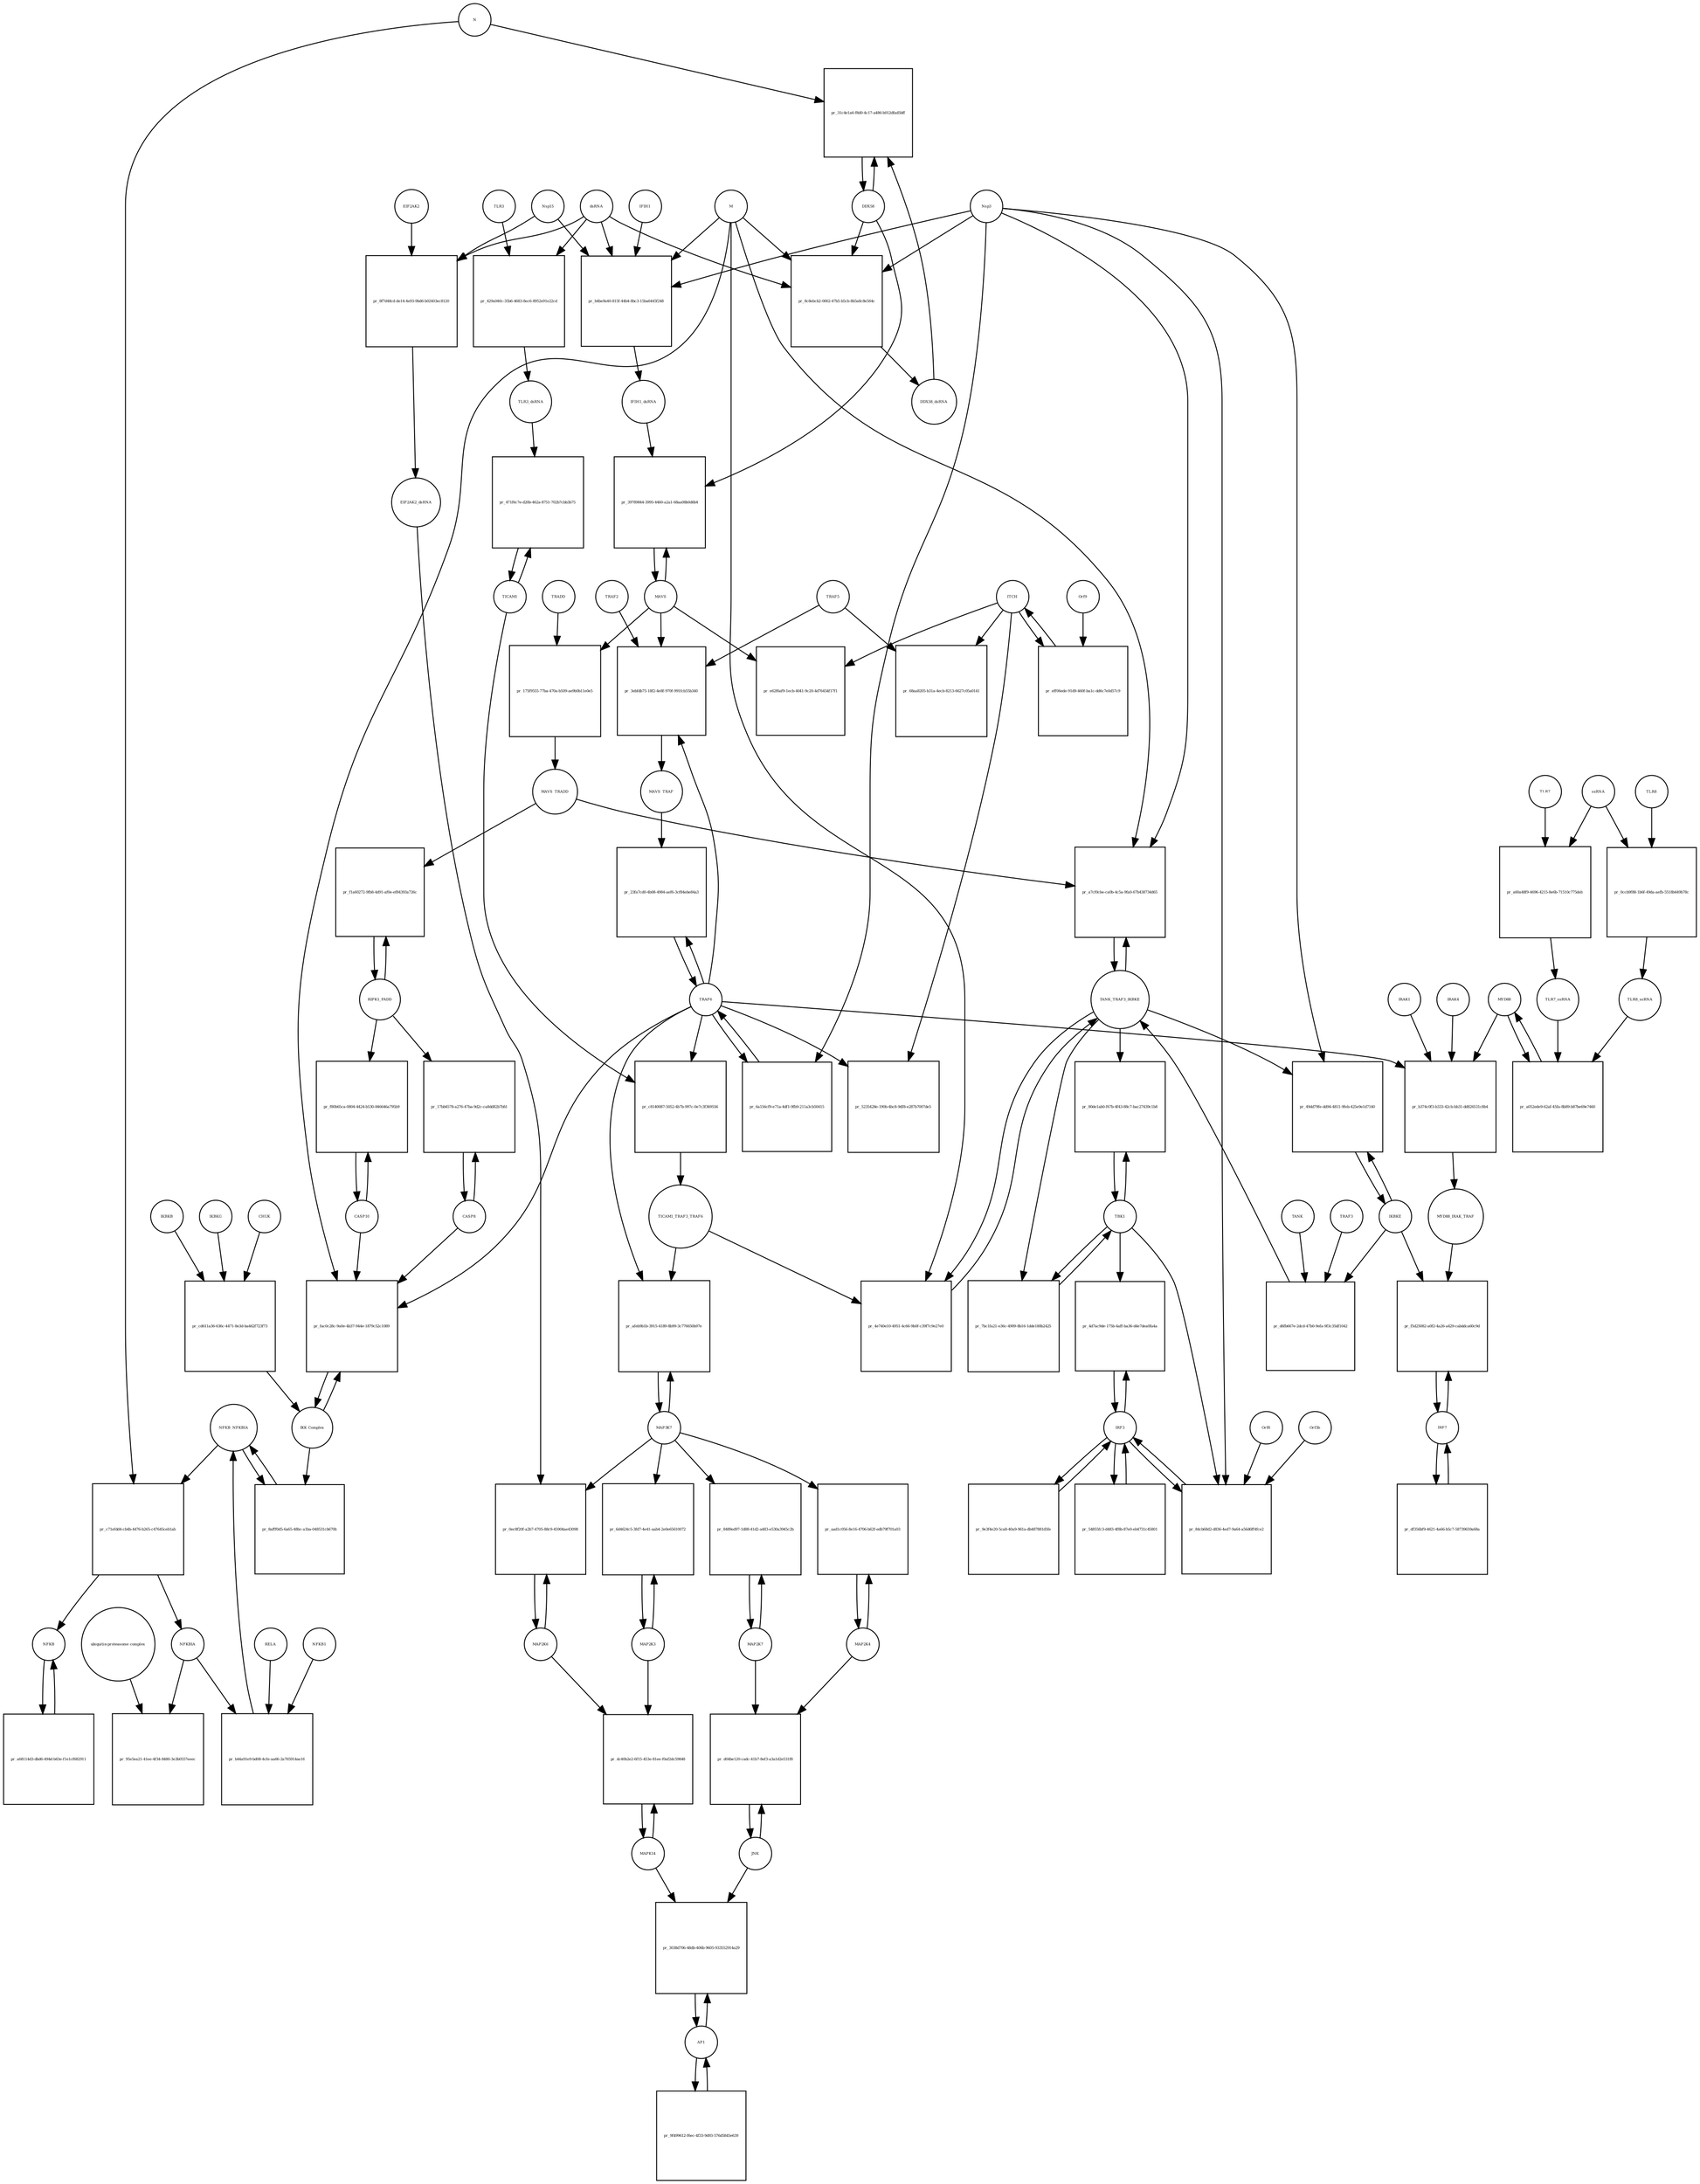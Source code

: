 strict digraph  {
NFKB_NFKBIA [annotation="", bipartite=0, cls=complex, fontsize=4, label=NFKB_NFKBIA, shape=circle];
"pr_c71efdd4-cb4b-4476-b265-c47645ceb1ab" [annotation="", bipartite=1, cls=process, fontsize=4, label="pr_c71efdd4-cb4b-4476-b265-c47645ceb1ab", shape=square];
NFKB [annotation="", bipartite=0, cls=complex, fontsize=4, label=NFKB, shape=circle];
NFKBIA [annotation=urn_miriam_hgnc_7797, bipartite=0, cls=macromolecule, fontsize=4, label=NFKBIA, shape=circle];
N [annotation=urn_miriam_ncbiprotein_1798174255, bipartite=0, cls=macromolecule, fontsize=4, label=N, shape=circle];
TLR3 [annotation=urn_miriam_hgnc_11849, bipartite=0, cls="macromolecule multimer", fontsize=4, label=TLR3, shape=circle];
"pr_429a040c-35b6-4683-8ec6-8952e91e22cd" [annotation="", bipartite=1, cls=process, fontsize=4, label="pr_429a040c-35b6-4683-8ec6-8952e91e22cd", shape=square];
dsRNA [annotation="", bipartite=0, cls="nucleic acid feature", fontsize=4, label=dsRNA, shape=circle];
TLR3_dsRNA [annotation="", bipartite=0, cls=complex, fontsize=4, label=TLR3_dsRNA, shape=circle];
"pr_8c8ebcb2-0062-47b5-b5cb-8b5a8c8e564c" [annotation="", bipartite=1, cls=process, fontsize=4, label="pr_8c8ebcb2-0062-47b5-b5cb-8b5a8c8e564c", shape=square];
DDX58_dsRNA [annotation="", bipartite=0, cls=complex, fontsize=4, label=DDX58_dsRNA, shape=circle];
M [annotation=urn_miriam_ncbiprotein_1796318601, bipartite=0, cls=macromolecule, fontsize=4, label=M, shape=circle];
Nsp3 [annotation=urn_miriam_ncbiprotein_1802476807, bipartite=0, cls=macromolecule, fontsize=4, label=Nsp3, shape=circle];
DDX58 [annotation=urn_miriam_hgnc_19102, bipartite=0, cls=macromolecule, fontsize=4, label=DDX58, shape=circle];
"pr_b4be9a40-815f-44b4-8bc3-15ba6445f248" [annotation="", bipartite=1, cls=process, fontsize=4, label="pr_b4be9a40-815f-44b4-8bc3-15ba6445f248", shape=square];
IFIH1_dsRNA [annotation="", bipartite=0, cls=complex, fontsize=4, label=IFIH1_dsRNA, shape=circle];
Nsp15 [annotation=urn_miriam_ncbiprotein_1802476818, bipartite=0, cls=macromolecule, fontsize=4, label=Nsp15, shape=circle];
IFIH1 [annotation=urn_miriam_hgnc_18873, bipartite=0, cls=macromolecule, fontsize=4, label=IFIH1, shape=circle];
"pr_31c4e1a6-f8d0-4c17-a486-b012dfad5bff" [annotation="", bipartite=1, cls=process, fontsize=4, label="pr_31c4e1a6-f8d0-4c17-a486-b012dfad5bff", shape=square];
MAVS [annotation=urn_miriam_hgnc_29233, bipartite=0, cls="macromolecule multimer", fontsize=4, label=MAVS, shape=circle];
"pr_39789844-3995-4460-a2a1-68aa08b0d6b4" [annotation="", bipartite=1, cls=process, fontsize=4, label="pr_39789844-3995-4460-a2a1-68aa08b0d6b4", shape=square];
"pr_95e5ea21-41ee-4f34-8480-3e3b0557eeec" [annotation="", bipartite=1, cls=process, fontsize=4, label="pr_95e5ea21-41ee-4f34-8480-3e3b0557eeec", shape=square];
"ubiquitin-proteasome complex" [annotation="", bipartite=0, cls=complex, fontsize=4, label="ubiquitin-proteasome complex", shape=circle];
IRF3 [annotation=urn_miriam_hgnc_6118, bipartite=0, cls="macromolecule multimer", fontsize=4, label=IRF3, shape=circle];
"pr_4d7ac9de-175b-4aff-ba36-d4e7dea0fa4a" [annotation="", bipartite=1, cls=process, fontsize=4, label="pr_4d7ac9de-175b-4aff-ba36-d4e7dea0fa4a", shape=square];
TBK1 [annotation="", bipartite=0, cls=macromolecule, fontsize=4, label=TBK1, shape=circle];
"pr_84cb68d2-d836-4ed7-9a64-a56d6ff4fce2" [annotation="", bipartite=1, cls=process, fontsize=4, label="pr_84cb68d2-d836-4ed7-9a64-a56d6ff4fce2", shape=square];
Orf3b [annotation=urn_miriam_uniprot_P59633, bipartite=0, cls=macromolecule, fontsize=4, label=Orf3b, shape=circle];
Orf8 [annotation=urn_miriam_ncbiprotein_1796318604, bipartite=0, cls=macromolecule, fontsize=4, label=Orf8, shape=circle];
IRF7 [annotation=urn_miriam_hgnc_6122, bipartite=0, cls="macromolecule multimer", fontsize=4, label=IRF7, shape=circle];
"pr_f5d25082-a0f2-4a26-a429-cabddca60c9d" [annotation="", bipartite=1, cls=process, fontsize=4, label="pr_f5d25082-a0f2-4a26-a429-cabddca60c9d", shape=square];
IKBKE [annotation=urn_miriam_hgnc_14552, bipartite=0, cls=macromolecule, fontsize=4, label=IKBKE, shape=circle];
MYD88_IRAK_TRAF [annotation="", bipartite=0, cls=complex, fontsize=4, label=MYD88_IRAK_TRAF, shape=circle];
TRAF6 [annotation=urn_miriam_hgnc_12036, bipartite=0, cls=macromolecule, fontsize=4, label=TRAF6, shape=circle];
"pr_23fa7cd0-4b08-4984-aef6-3cf84ebe84a3" [annotation="", bipartite=1, cls=process, fontsize=4, label="pr_23fa7cd0-4b08-4984-aef6-3cf84ebe84a3", shape=square];
MAVS_TRAF [annotation="", bipartite=0, cls=complex, fontsize=4, label=MAVS_TRAF, shape=circle];
"pr_e62f6af9-1ecb-4041-9c20-4d76454f17f1" [annotation="", bipartite=1, cls=process, fontsize=4, label="pr_e62f6af9-1ecb-4041-9c20-4d76454f17f1", shape=square];
ITCH [annotation="", bipartite=0, cls=macromolecule, fontsize=4, label=ITCH, shape=circle];
TRAF5 [annotation=urn_miriam_hgnc_12035, bipartite=0, cls=macromolecule, fontsize=4, label=TRAF5, shape=circle];
"pr_68aa8205-b31a-4ecb-8213-6627c05a0141" [annotation="", bipartite=1, cls=process, fontsize=4, label="pr_68aa8205-b31a-4ecb-8213-6627c05a0141", shape=square];
"pr_5235428e-190b-4bc8-9df8-e287b7007de5" [annotation="", bipartite=1, cls=process, fontsize=4, label="pr_5235428e-190b-4bc8-9df8-e287b7007de5", shape=square];
TICAM1 [annotation=urn_miriam_hgnc_18348, bipartite=0, cls=macromolecule, fontsize=4, label=TICAM1, shape=circle];
"pr_471f6c7e-d20b-462a-8751-702b7cbb3b75" [annotation="", bipartite=1, cls=process, fontsize=4, label="pr_471f6c7e-d20b-462a-8751-702b7cbb3b75", shape=square];
"pr_c8140087-5052-4b7b-997c-0e7c3f369556" [annotation="", bipartite=1, cls=process, fontsize=4, label="pr_c8140087-5052-4b7b-997c-0e7c3f369556", shape=square];
TICAM1_TRAF3_TRAF6 [annotation="", bipartite=0, cls=complex, fontsize=4, label=TICAM1_TRAF3_TRAF6, shape=circle];
TANK_TRAF3_IKBKE [annotation="", bipartite=0, cls=complex, fontsize=4, label=TANK_TRAF3_IKBKE, shape=circle];
"pr_4e740e10-4951-4c66-9b0f-c39f7c9e27e0" [annotation="", bipartite=1, cls=process, fontsize=4, label="pr_4e740e10-4951-4c66-9b0f-c39f7c9e27e0", shape=square];
"pr_80de1ab0-f67b-4f43-88c7-bac27439c1b8" [annotation="", bipartite=1, cls=process, fontsize=4, label="pr_80de1ab0-f67b-4f43-88c7-bac27439c1b8", shape=square];
"pr_49dd79fe-dd94-4811-9feb-425e9e1d7140" [annotation="", bipartite=1, cls=process, fontsize=4, label="pr_49dd79fe-dd94-4811-9feb-425e9e1d7140", shape=square];
MYD88 [annotation="", bipartite=0, cls=macromolecule, fontsize=4, label=MYD88, shape=circle];
"pr_b374c0f3-b333-42cb-bb31-dd826531c8b4" [annotation="", bipartite=1, cls=process, fontsize=4, label="pr_b374c0f3-b333-42cb-bb31-dd826531c8b4", shape=square];
IRAK1 [annotation=urn_miriam_hgnc_6112, bipartite=0, cls=macromolecule, fontsize=4, label=IRAK1, shape=circle];
IRAK4 [annotation=urn_miriam_hgnc_17967, bipartite=0, cls=macromolecule, fontsize=4, label=IRAK4, shape=circle];
TLR7 [annotation=urn_miriam_hgnc_15631, bipartite=0, cls=macromolecule, fontsize=4, label=TLR7, shape=circle];
"pr_a60a48f9-4696-4215-8e6b-71510c775deb" [annotation="", bipartite=1, cls=process, fontsize=4, label="pr_a60a48f9-4696-4215-8e6b-71510c775deb", shape=square];
TLR7_ssRNA [annotation="", bipartite=0, cls=complex, fontsize=4, label=TLR7_ssRNA, shape=circle];
ssRNA [annotation="", bipartite=0, cls="nucleic acid feature", fontsize=4, label=ssRNA, shape=circle];
TLR8 [annotation=urn_miriam_hgnc_15632, bipartite=0, cls=macromolecule, fontsize=4, label=TLR8, shape=circle];
"pr_0ccb9f88-1b6f-49da-aefb-5518b449b78c" [annotation="", bipartite=1, cls=process, fontsize=4, label="pr_0ccb9f88-1b6f-49da-aefb-5518b449b78c", shape=square];
TLR8_ssRNA [annotation="", bipartite=0, cls=complex, fontsize=4, label=TLR8_ssRNA, shape=circle];
"pr_a052ede9-62af-45fa-8b89-b87be69e7460" [annotation="", bipartite=1, cls=process, fontsize=4, label="pr_a052ede9-62af-45fa-8b89-b87be69e7460", shape=square];
MAP3K7 [annotation="", bipartite=0, cls=macromolecule, fontsize=4, label=MAP3K7, shape=circle];
"pr_afeb9b1b-3915-4189-8b99-3c776650b97e" [annotation="", bipartite=1, cls=process, fontsize=4, label="pr_afeb9b1b-3915-4189-8b99-3c776650b97e", shape=square];
TRAF2 [annotation=urn_miriam_hgnc_12032, bipartite=0, cls=macromolecule, fontsize=4, label=TRAF2, shape=circle];
"pr_3ebfdb75-18f2-4e8f-970f-991fcb55b340" [annotation="", bipartite=1, cls=process, fontsize=4, label="pr_3ebfdb75-18f2-4e8f-970f-991fcb55b340", shape=square];
"pr_eff06ede-91d9-460f-ba1c-dd6c7e0d57c9" [annotation="", bipartite=1, cls=process, fontsize=4, label="pr_eff06ede-91d9-460f-ba1c-dd6c7e0d57c9", shape=square];
Orf9 [annotation=urn_miriam_uniprot_P59636, bipartite=0, cls=macromolecule, fontsize=4, label=Orf9, shape=circle];
"pr_175f9555-77ba-470a-b509-ae9b0b11e0e5" [annotation="", bipartite=1, cls=process, fontsize=4, label="pr_175f9555-77ba-470a-b509-ae9b0b11e0e5", shape=square];
MAVS_TRADD [annotation="", bipartite=0, cls=complex, fontsize=4, label=MAVS_TRADD, shape=circle];
TRADD [annotation=urn_miriam_hgnc_12030, bipartite=0, cls=macromolecule, fontsize=4, label=TRADD, shape=circle];
"pr_6a156cf9-e71a-4df1-9fb9-211a3cb50415" [annotation="", bipartite=1, cls=process, fontsize=4, label="pr_6a156cf9-e71a-4df1-9fb9-211a3cb50415", shape=square];
AP1 [annotation="", bipartite=0, cls=complex, fontsize=4, label=AP1, shape=circle];
"pr_3038d706-48db-406b-9605-933552914a29" [annotation="", bipartite=1, cls=process, fontsize=4, label="pr_3038d706-48db-406b-9605-933552914a29", shape=square];
MAPK14 [annotation="", bipartite=0, cls=macromolecule, fontsize=4, label=MAPK14, shape=circle];
JNK [annotation="", bipartite=0, cls=complex, fontsize=4, label=JNK, shape=circle];
"pr_d04be120-cadc-41b7-8ef3-a3a1d2e531f8" [annotation="", bipartite=1, cls=process, fontsize=4, label="pr_d04be120-cadc-41b7-8ef3-a3a1d2e531f8", shape=square];
MAP2K7 [annotation="", bipartite=0, cls=macromolecule, fontsize=4, label=MAP2K7, shape=circle];
MAP2K4 [annotation="", bipartite=0, cls=macromolecule, fontsize=4, label=MAP2K4, shape=circle];
"pr_aad1c056-8e16-4706-b62f-edb79f701a03" [annotation="", bipartite=1, cls=process, fontsize=4, label="pr_aad1c056-8e16-4706-b62f-edb79f701a03", shape=square];
"pr_8489ed97-1d88-41d2-a483-e530a3945c2b" [annotation="", bipartite=1, cls=process, fontsize=4, label="pr_8489ed97-1d88-41d2-a483-e530a3945c2b", shape=square];
MAP2K3 [annotation="", bipartite=0, cls=macromolecule, fontsize=4, label=MAP2K3, shape=circle];
"pr_6d4624c5-3fd7-4e41-aab4-2e0e65610072" [annotation="", bipartite=1, cls=process, fontsize=4, label="pr_6d4624c5-3fd7-4e41-aab4-2e0e65610072", shape=square];
MAP2K6 [annotation="", bipartite=0, cls=macromolecule, fontsize=4, label=MAP2K6, shape=circle];
"pr_0ec8f20f-a2b7-4705-88c9-45904ae43098" [annotation="", bipartite=1, cls=process, fontsize=4, label="pr_0ec8f20f-a2b7-4705-88c9-45904ae43098", shape=square];
EIF2AK2_dsRNA [annotation="", bipartite=0, cls=complex, fontsize=4, label=EIF2AK2_dsRNA, shape=circle];
"pr_8f7d48cd-de14-4e93-9bd6-b02403ec8120" [annotation="", bipartite=1, cls=process, fontsize=4, label="pr_8f7d48cd-de14-4e93-9bd6-b02403ec8120", shape=square];
EIF2AK2 [annotation=urn_miriam_hgnc_9437, bipartite=0, cls=macromolecule, fontsize=4, label=EIF2AK2, shape=circle];
RIPK1_FADD [annotation="", bipartite=0, cls=complex, fontsize=4, label=RIPK1_FADD, shape=circle];
"pr_f1a60272-9fb8-4d91-af0e-ef84393a726c" [annotation="", bipartite=1, cls=process, fontsize=4, label="pr_f1a60272-9fb8-4d91-af0e-ef84393a726c", shape=square];
CASP8 [annotation="", bipartite=0, cls=macromolecule, fontsize=4, label=CASP8, shape=circle];
"pr_17bb4578-a276-47ba-9d2c-ca8dd82b7bfd" [annotation="", bipartite=1, cls=process, fontsize=4, label="pr_17bb4578-a276-47ba-9d2c-ca8dd82b7bfd", shape=square];
CASP10 [annotation="", bipartite=0, cls=macromolecule, fontsize=4, label=CASP10, shape=circle];
"pr_f80b65ca-0804-4424-b530-846646a795b9" [annotation="", bipartite=1, cls=process, fontsize=4, label="pr_f80b65ca-0804-4424-b530-846646a795b9", shape=square];
"pr_8afff0d5-6a65-48bc-a1ba-048531cb670b" [annotation="", bipartite=1, cls=process, fontsize=4, label="pr_8afff0d5-6a65-48bc-a1ba-048531cb670b", shape=square];
"IKK Complex" [annotation="", bipartite=0, cls=complex, fontsize=4, label="IKK Complex", shape=circle];
"pr_fac0c28c-9a0e-4b37-944e-1879c52c1089" [annotation="", bipartite=1, cls=process, fontsize=4, label="pr_fac0c28c-9a0e-4b37-944e-1879c52c1089", shape=square];
"pr_b44a91e9-bd08-4cfe-aa66-2a765914ae16" [annotation="", bipartite=1, cls=process, fontsize=4, label="pr_b44a91e9-bd08-4cfe-aa66-2a765914ae16", shape=square];
RELA [annotation="", bipartite=0, cls=macromolecule, fontsize=4, label=RELA, shape=circle];
NFKB1 [annotation="", bipartite=0, cls=macromolecule, fontsize=4, label=NFKB1, shape=circle];
IKBKG [annotation="", bipartite=0, cls=macromolecule, fontsize=4, label=IKBKG, shape=circle];
"pr_cd611a36-636c-4471-8e3d-ba462f723f73" [annotation="", bipartite=1, cls=process, fontsize=4, label="pr_cd611a36-636c-4471-8e3d-ba462f723f73", shape=square];
CHUK [annotation="", bipartite=0, cls=macromolecule, fontsize=4, label=CHUK, shape=circle];
IKBKB [annotation="", bipartite=0, cls=macromolecule, fontsize=4, label=IKBKB, shape=circle];
"pr_a7cf0cbe-ca0b-4c5a-9fa0-67b438734d65" [annotation="", bipartite=1, cls=process, fontsize=4, label="pr_a7cf0cbe-ca0b-4c5a-9fa0-67b438734d65", shape=square];
"pr_7bc1fa21-e36c-4909-8b16-1dde180b2425" [annotation="", bipartite=1, cls=process, fontsize=4, label="pr_7bc1fa21-e36c-4909-8b16-1dde180b2425", shape=square];
"pr_dc40b2e2-6f15-453e-81ee-f0af2dc59848" [annotation="", bipartite=1, cls=process, fontsize=4, label="pr_dc40b2e2-6f15-453e-81ee-f0af2dc59848", shape=square];
TRAF3 [annotation="", bipartite=0, cls=macromolecule, fontsize=4, label=TRAF3, shape=circle];
"pr_d6fb667e-2dcd-47b0-9efa-9f3c35df1042" [annotation="", bipartite=1, cls=process, fontsize=4, label="pr_d6fb667e-2dcd-47b0-9efa-9f3c35df1042", shape=square];
TANK [annotation="", bipartite=0, cls=macromolecule, fontsize=4, label=TANK, shape=circle];
"pr_a68114d3-dbd6-494d-b63e-f1e1cf682911" [annotation="", bipartite=1, cls=process, fontsize=4, label="pr_a68114d3-dbd6-494d-b63e-f1e1cf682911", shape=square];
"pr_54855fc3-d483-4f8b-87e0-eb4731c45801" [annotation="", bipartite=1, cls=process, fontsize=4, label="pr_54855fc3-d483-4f8b-87e0-eb4731c45801", shape=square];
"pr_9e3f4e20-5ca8-40a9-961a-db487881d5fe" [annotation="", bipartite=1, cls=process, fontsize=4, label="pr_9e3f4e20-5ca8-40a9-961a-db487881d5fe", shape=square];
"pr_df356bf9-4621-4a66-b5c7-58739659a68a" [annotation="", bipartite=1, cls=process, fontsize=4, label="pr_df356bf9-4621-4a66-b5c7-58739659a68a", shape=square];
"pr_9f499612-f6ec-4f33-9d93-576d5845e639" [annotation="", bipartite=1, cls=process, fontsize=4, label="pr_9f499612-f6ec-4f33-9d93-576d5845e639", shape=square];
NFKB_NFKBIA -> "pr_c71efdd4-cb4b-4476-b265-c47645ceb1ab"  [annotation="", interaction_type=consumption];
NFKB_NFKBIA -> "pr_8afff0d5-6a65-48bc-a1ba-048531cb670b"  [annotation="", interaction_type=consumption];
"pr_c71efdd4-cb4b-4476-b265-c47645ceb1ab" -> NFKB  [annotation="", interaction_type=production];
"pr_c71efdd4-cb4b-4476-b265-c47645ceb1ab" -> NFKBIA  [annotation="", interaction_type=production];
NFKB -> "pr_a68114d3-dbd6-494d-b63e-f1e1cf682911"  [annotation="", interaction_type=consumption];
NFKBIA -> "pr_95e5ea21-41ee-4f34-8480-3e3b0557eeec"  [annotation="", interaction_type=consumption];
NFKBIA -> "pr_b44a91e9-bd08-4cfe-aa66-2a765914ae16"  [annotation="", interaction_type=consumption];
N -> "pr_c71efdd4-cb4b-4476-b265-c47645ceb1ab"  [annotation="urn_miriam_pubmed_16143815|urn_miriam_taxonomy_694009", interaction_type=stimulation];
N -> "pr_31c4e1a6-f8d0-4c17-a486-b012dfad5bff"  [annotation="urn_miriam_pubmed_25581309|urn_miriam_pubmed_28148787|urn_miriam_taxonomy_694009", interaction_type=inhibition];
TLR3 -> "pr_429a040c-35b6-4683-8ec6-8952e91e22cd"  [annotation="", interaction_type=consumption];
"pr_429a040c-35b6-4683-8ec6-8952e91e22cd" -> TLR3_dsRNA  [annotation="", interaction_type=production];
dsRNA -> "pr_429a040c-35b6-4683-8ec6-8952e91e22cd"  [annotation="", interaction_type=consumption];
dsRNA -> "pr_8c8ebcb2-0062-47b5-b5cb-8b5a8c8e564c"  [annotation="", interaction_type=consumption];
dsRNA -> "pr_b4be9a40-815f-44b4-8bc3-15ba6445f248"  [annotation="", interaction_type=consumption];
dsRNA -> "pr_8f7d48cd-de14-4e93-9bd6-b02403ec8120"  [annotation="", interaction_type=consumption];
TLR3_dsRNA -> "pr_471f6c7e-d20b-462a-8751-702b7cbb3b75"  [annotation=urn_miriam_pubmed_20303872, interaction_type=stimulation];
"pr_8c8ebcb2-0062-47b5-b5cb-8b5a8c8e564c" -> DDX58_dsRNA  [annotation="", interaction_type=production];
DDX58_dsRNA -> "pr_31c4e1a6-f8d0-4c17-a486-b012dfad5bff"  [annotation="urn_miriam_pubmed_25581309|urn_miriam_pubmed_28148787|urn_miriam_taxonomy_694009", interaction_type=catalysis];
M -> "pr_8c8ebcb2-0062-47b5-b5cb-8b5a8c8e564c"  [annotation="urn_miriam_pubmed_20303872|urn_miriam_pubmed_19380580|urn_miriam_pubmed_31226023|urn_miriam_taxonomy_694009", interaction_type=inhibition];
M -> "pr_b4be9a40-815f-44b4-8bc3-15ba6445f248"  [annotation="urn_miriam_pubmed_28484023|urn_miriam_pubmed_19380580|urn_miriam_pubmed_31226023|urn_miriam_taxonomy_694009", interaction_type=inhibition];
M -> "pr_4e740e10-4951-4c66-9b0f-c39f7c9e27e0"  [annotation="urn_miriam_pubmed_19380580|urn_miriam_pubmed_19366914|urn_miriam_taxonomy_694009", interaction_type=inhibition];
M -> "pr_fac0c28c-9a0e-4b37-944e-1879c52c1089"  [annotation="urn_miriam_pubmed_19366914|urn_miriam_pubmed_20303872|urn_miriam_pubmed_17705188|urn_miriam_pubmed_694009", interaction_type=inhibition];
M -> "pr_a7cf0cbe-ca0b-4c5a-9fa0-67b438734d65"  [annotation="urn_miriam_pubmed_19366914|urn_miriam_pubmed_27164085|urn_miriam_pubmed_19380580|urn_miriam_taxonomy_694009", interaction_type=inhibition];
Nsp3 -> "pr_8c8ebcb2-0062-47b5-b5cb-8b5a8c8e564c"  [annotation="urn_miriam_pubmed_20303872|urn_miriam_pubmed_19380580|urn_miriam_pubmed_31226023|urn_miriam_taxonomy_694009", interaction_type=inhibition];
Nsp3 -> "pr_b4be9a40-815f-44b4-8bc3-15ba6445f248"  [annotation="urn_miriam_pubmed_28484023|urn_miriam_pubmed_19380580|urn_miriam_pubmed_31226023|urn_miriam_taxonomy_694009", interaction_type=inhibition];
Nsp3 -> "pr_84cb68d2-d836-4ed7-9a64-a56d6ff4fce2"  [annotation="urn_miriam_pubmed_17761676|urn_miriam_pubmed_31226023|urn_miriam_taxonomy_694009", interaction_type=inhibition];
Nsp3 -> "pr_49dd79fe-dd94-4811-9feb-425e9e1d7140"  [annotation="urn_miriam_pubmed_20303872|urn_miriam_pubmed_31226023|urn_miriam_taxonomy_694009", interaction_type=inhibition];
Nsp3 -> "pr_6a156cf9-e71a-4df1-9fb9-211a3cb50415"  [annotation="urn_miriam_pubmed_27164085|urn_miriam_taxonomy_694009", interaction_type=catalysis];
Nsp3 -> "pr_a7cf0cbe-ca0b-4c5a-9fa0-67b438734d65"  [annotation="urn_miriam_pubmed_19366914|urn_miriam_pubmed_27164085|urn_miriam_pubmed_19380580|urn_miriam_taxonomy_694009", interaction_type=inhibition];
DDX58 -> "pr_8c8ebcb2-0062-47b5-b5cb-8b5a8c8e564c"  [annotation="", interaction_type=consumption];
DDX58 -> "pr_31c4e1a6-f8d0-4c17-a486-b012dfad5bff"  [annotation="", interaction_type=consumption];
DDX58 -> "pr_39789844-3995-4460-a2a1-68aa08b0d6b4"  [annotation=urn_miriam_pubmed_25581309, interaction_type=catalysis];
"pr_b4be9a40-815f-44b4-8bc3-15ba6445f248" -> IFIH1_dsRNA  [annotation="", interaction_type=production];
IFIH1_dsRNA -> "pr_39789844-3995-4460-a2a1-68aa08b0d6b4"  [annotation=urn_miriam_pubmed_25581309, interaction_type=catalysis];
Nsp15 -> "pr_b4be9a40-815f-44b4-8bc3-15ba6445f248"  [annotation="urn_miriam_pubmed_28484023|urn_miriam_pubmed_19380580|urn_miriam_pubmed_31226023|urn_miriam_taxonomy_694009", interaction_type=inhibition];
Nsp15 -> "pr_8f7d48cd-de14-4e93-9bd6-b02403ec8120"  [annotation="urn_miriam_pubmed_28484023|urn_miriam_pubmed_19366914|urn_miriam_taxonomy_694009", interaction_type=inhibition];
IFIH1 -> "pr_b4be9a40-815f-44b4-8bc3-15ba6445f248"  [annotation="", interaction_type=consumption];
"pr_31c4e1a6-f8d0-4c17-a486-b012dfad5bff" -> DDX58  [annotation="", interaction_type=production];
MAVS -> "pr_39789844-3995-4460-a2a1-68aa08b0d6b4"  [annotation="", interaction_type=consumption];
MAVS -> "pr_e62f6af9-1ecb-4041-9c20-4d76454f17f1"  [annotation="", interaction_type=consumption];
MAVS -> "pr_3ebfdb75-18f2-4e8f-970f-991fcb55b340"  [annotation="", interaction_type=consumption];
MAVS -> "pr_175f9555-77ba-470a-b509-ae9b0b11e0e5"  [annotation="", interaction_type=consumption];
"pr_39789844-3995-4460-a2a1-68aa08b0d6b4" -> MAVS  [annotation="", interaction_type=production];
"ubiquitin-proteasome complex" -> "pr_95e5ea21-41ee-4f34-8480-3e3b0557eeec"  [annotation=urn_miriam_pubmed_20303872, interaction_type=catalysis];
IRF3 -> "pr_4d7ac9de-175b-4aff-ba36-d4e7dea0fa4a"  [annotation="", interaction_type=consumption];
IRF3 -> "pr_84cb68d2-d836-4ed7-9a64-a56d6ff4fce2"  [annotation="", interaction_type=consumption];
IRF3 -> "pr_54855fc3-d483-4f8b-87e0-eb4731c45801"  [annotation="", interaction_type=consumption];
IRF3 -> "pr_9e3f4e20-5ca8-40a9-961a-db487881d5fe"  [annotation="", interaction_type=consumption];
"pr_4d7ac9de-175b-4aff-ba36-d4e7dea0fa4a" -> IRF3  [annotation="", interaction_type=production];
TBK1 -> "pr_4d7ac9de-175b-4aff-ba36-d4e7dea0fa4a"  [annotation=urn_miriam_pubmed_25581309, interaction_type=catalysis];
TBK1 -> "pr_84cb68d2-d836-4ed7-9a64-a56d6ff4fce2"  [annotation="urn_miriam_pubmed_17761676|urn_miriam_pubmed_31226023|urn_miriam_taxonomy_694009", interaction_type=catalysis];
TBK1 -> "pr_80de1ab0-f67b-4f43-88c7-bac27439c1b8"  [annotation="", interaction_type=consumption];
TBK1 -> "pr_7bc1fa21-e36c-4909-8b16-1dde180b2425"  [annotation="", interaction_type=consumption];
"pr_84cb68d2-d836-4ed7-9a64-a56d6ff4fce2" -> IRF3  [annotation="", interaction_type=production];
Orf3b -> "pr_84cb68d2-d836-4ed7-9a64-a56d6ff4fce2"  [annotation="urn_miriam_pubmed_17761676|urn_miriam_pubmed_31226023|urn_miriam_taxonomy_694009", interaction_type=inhibition];
Orf8 -> "pr_84cb68d2-d836-4ed7-9a64-a56d6ff4fce2"  [annotation="urn_miriam_pubmed_17761676|urn_miriam_pubmed_31226023|urn_miriam_taxonomy_694009", interaction_type=inhibition];
IRF7 -> "pr_f5d25082-a0f2-4a26-a429-cabddca60c9d"  [annotation="", interaction_type=consumption];
IRF7 -> "pr_df356bf9-4621-4a66-b5c7-58739659a68a"  [annotation="", interaction_type=consumption];
"pr_f5d25082-a0f2-4a26-a429-cabddca60c9d" -> IRF7  [annotation="", interaction_type=production];
IKBKE -> "pr_f5d25082-a0f2-4a26-a429-cabddca60c9d"  [annotation=urn_miriam_pubmed_20303872, interaction_type=catalysis];
IKBKE -> "pr_49dd79fe-dd94-4811-9feb-425e9e1d7140"  [annotation="", interaction_type=consumption];
IKBKE -> "pr_d6fb667e-2dcd-47b0-9efa-9f3c35df1042"  [annotation="", interaction_type=consumption];
MYD88_IRAK_TRAF -> "pr_f5d25082-a0f2-4a26-a429-cabddca60c9d"  [annotation=urn_miriam_pubmed_20303872, interaction_type=catalysis];
TRAF6 -> "pr_23fa7cd0-4b08-4984-aef6-3cf84ebe84a3"  [annotation="", interaction_type=consumption];
TRAF6 -> "pr_5235428e-190b-4bc8-9df8-e287b7007de5"  [annotation="", interaction_type=consumption];
TRAF6 -> "pr_c8140087-5052-4b7b-997c-0e7c3f369556"  [annotation="", interaction_type=consumption];
TRAF6 -> "pr_b374c0f3-b333-42cb-bb31-dd826531c8b4"  [annotation="", interaction_type=consumption];
TRAF6 -> "pr_afeb9b1b-3915-4189-8b99-3c776650b97e"  [annotation=urn_miriam_pubmed_19366914, interaction_type=stimulation];
TRAF6 -> "pr_3ebfdb75-18f2-4e8f-970f-991fcb55b340"  [annotation="", interaction_type=consumption];
TRAF6 -> "pr_6a156cf9-e71a-4df1-9fb9-211a3cb50415"  [annotation="", interaction_type=consumption];
TRAF6 -> "pr_fac0c28c-9a0e-4b37-944e-1879c52c1089"  [annotation="urn_miriam_pubmed_19366914|urn_miriam_pubmed_20303872|urn_miriam_pubmed_17705188|urn_miriam_pubmed_694009", interaction_type=stimulation];
"pr_23fa7cd0-4b08-4984-aef6-3cf84ebe84a3" -> TRAF6  [annotation="", interaction_type=production];
MAVS_TRAF -> "pr_23fa7cd0-4b08-4984-aef6-3cf84ebe84a3"  [annotation=urn_miriam_pubmed_19366914, interaction_type=catalysis];
ITCH -> "pr_e62f6af9-1ecb-4041-9c20-4d76454f17f1"  [annotation=urn_miriam_pubmed_25135833, interaction_type=catalysis];
ITCH -> "pr_68aa8205-b31a-4ecb-8213-6627c05a0141"  [annotation=urn_miriam_pubmed_25135833, interaction_type=catalysis];
ITCH -> "pr_5235428e-190b-4bc8-9df8-e287b7007de5"  [annotation=urn_miriam_pubmed_25135833, interaction_type=catalysis];
ITCH -> "pr_eff06ede-91d9-460f-ba1c-dd6c7e0d57c9"  [annotation="", interaction_type=consumption];
TRAF5 -> "pr_68aa8205-b31a-4ecb-8213-6627c05a0141"  [annotation="", interaction_type=consumption];
TRAF5 -> "pr_3ebfdb75-18f2-4e8f-970f-991fcb55b340"  [annotation="", interaction_type=consumption];
TICAM1 -> "pr_471f6c7e-d20b-462a-8751-702b7cbb3b75"  [annotation="", interaction_type=consumption];
TICAM1 -> "pr_c8140087-5052-4b7b-997c-0e7c3f369556"  [annotation="", interaction_type=consumption];
"pr_471f6c7e-d20b-462a-8751-702b7cbb3b75" -> TICAM1  [annotation="", interaction_type=production];
"pr_c8140087-5052-4b7b-997c-0e7c3f369556" -> TICAM1_TRAF3_TRAF6  [annotation="", interaction_type=production];
TICAM1_TRAF3_TRAF6 -> "pr_4e740e10-4951-4c66-9b0f-c39f7c9e27e0"  [annotation="urn_miriam_pubmed_19380580|urn_miriam_pubmed_19366914|urn_miriam_taxonomy_694009", interaction_type=stimulation];
TICAM1_TRAF3_TRAF6 -> "pr_afeb9b1b-3915-4189-8b99-3c776650b97e"  [annotation=urn_miriam_pubmed_19366914, interaction_type=stimulation];
TANK_TRAF3_IKBKE -> "pr_4e740e10-4951-4c66-9b0f-c39f7c9e27e0"  [annotation="", interaction_type=consumption];
TANK_TRAF3_IKBKE -> "pr_80de1ab0-f67b-4f43-88c7-bac27439c1b8"  [annotation=urn_miriam_pubmed_20303872, interaction_type=stimulation];
TANK_TRAF3_IKBKE -> "pr_49dd79fe-dd94-4811-9feb-425e9e1d7140"  [annotation="urn_miriam_pubmed_20303872|urn_miriam_pubmed_31226023|urn_miriam_taxonomy_694009", interaction_type=stimulation];
TANK_TRAF3_IKBKE -> "pr_a7cf0cbe-ca0b-4c5a-9fa0-67b438734d65"  [annotation="", interaction_type=consumption];
TANK_TRAF3_IKBKE -> "pr_7bc1fa21-e36c-4909-8b16-1dde180b2425"  [annotation=urn_miriam_pubmed_19366914, interaction_type=stimulation];
"pr_4e740e10-4951-4c66-9b0f-c39f7c9e27e0" -> TANK_TRAF3_IKBKE  [annotation="", interaction_type=production];
"pr_80de1ab0-f67b-4f43-88c7-bac27439c1b8" -> TBK1  [annotation="", interaction_type=production];
"pr_49dd79fe-dd94-4811-9feb-425e9e1d7140" -> IKBKE  [annotation="", interaction_type=production];
MYD88 -> "pr_b374c0f3-b333-42cb-bb31-dd826531c8b4"  [annotation="", interaction_type=consumption];
MYD88 -> "pr_a052ede9-62af-45fa-8b89-b87be69e7460"  [annotation="", interaction_type=consumption];
"pr_b374c0f3-b333-42cb-bb31-dd826531c8b4" -> MYD88_IRAK_TRAF  [annotation="", interaction_type=production];
IRAK1 -> "pr_b374c0f3-b333-42cb-bb31-dd826531c8b4"  [annotation="", interaction_type=consumption];
IRAK4 -> "pr_b374c0f3-b333-42cb-bb31-dd826531c8b4"  [annotation="", interaction_type=consumption];
TLR7 -> "pr_a60a48f9-4696-4215-8e6b-71510c775deb"  [annotation="", interaction_type=consumption];
"pr_a60a48f9-4696-4215-8e6b-71510c775deb" -> TLR7_ssRNA  [annotation="", interaction_type=production];
TLR7_ssRNA -> "pr_a052ede9-62af-45fa-8b89-b87be69e7460"  [annotation=urn_miriam_pubmed_19366914, interaction_type=stimulation];
ssRNA -> "pr_a60a48f9-4696-4215-8e6b-71510c775deb"  [annotation="", interaction_type=consumption];
ssRNA -> "pr_0ccb9f88-1b6f-49da-aefb-5518b449b78c"  [annotation="", interaction_type=consumption];
TLR8 -> "pr_0ccb9f88-1b6f-49da-aefb-5518b449b78c"  [annotation="", interaction_type=consumption];
"pr_0ccb9f88-1b6f-49da-aefb-5518b449b78c" -> TLR8_ssRNA  [annotation="", interaction_type=production];
TLR8_ssRNA -> "pr_a052ede9-62af-45fa-8b89-b87be69e7460"  [annotation=urn_miriam_pubmed_19366914, interaction_type=stimulation];
"pr_a052ede9-62af-45fa-8b89-b87be69e7460" -> MYD88  [annotation="", interaction_type=production];
MAP3K7 -> "pr_afeb9b1b-3915-4189-8b99-3c776650b97e"  [annotation="", interaction_type=consumption];
MAP3K7 -> "pr_aad1c056-8e16-4706-b62f-edb79f701a03"  [annotation=urn_miriam_pubmed_19366914, interaction_type=catalysis];
MAP3K7 -> "pr_8489ed97-1d88-41d2-a483-e530a3945c2b"  [annotation=urn_miriam_pubmed_19366914, interaction_type=catalysis];
MAP3K7 -> "pr_6d4624c5-3fd7-4e41-aab4-2e0e65610072"  [annotation=urn_miriam_pubmed_19366914, interaction_type=catalysis];
MAP3K7 -> "pr_0ec8f20f-a2b7-4705-88c9-45904ae43098"  [annotation=urn_miriam_pubmed_19366914, interaction_type=catalysis];
"pr_afeb9b1b-3915-4189-8b99-3c776650b97e" -> MAP3K7  [annotation="", interaction_type=production];
TRAF2 -> "pr_3ebfdb75-18f2-4e8f-970f-991fcb55b340"  [annotation="", interaction_type=consumption];
"pr_3ebfdb75-18f2-4e8f-970f-991fcb55b340" -> MAVS_TRAF  [annotation="", interaction_type=production];
"pr_eff06ede-91d9-460f-ba1c-dd6c7e0d57c9" -> ITCH  [annotation="", interaction_type=production];
Orf9 -> "pr_eff06ede-91d9-460f-ba1c-dd6c7e0d57c9"  [annotation="urn_miriam_pubmed_25135833|urn_miriam_taxonomy_694009", interaction_type=stimulation];
"pr_175f9555-77ba-470a-b509-ae9b0b11e0e5" -> MAVS_TRADD  [annotation="", interaction_type=production];
MAVS_TRADD -> "pr_f1a60272-9fb8-4d91-af0e-ef84393a726c"  [annotation=urn_miriam_pubmed_19366914, interaction_type=stimulation];
MAVS_TRADD -> "pr_a7cf0cbe-ca0b-4c5a-9fa0-67b438734d65"  [annotation="urn_miriam_pubmed_19366914|urn_miriam_pubmed_27164085|urn_miriam_pubmed_19380580|urn_miriam_taxonomy_694009", interaction_type=stimulation];
TRADD -> "pr_175f9555-77ba-470a-b509-ae9b0b11e0e5"  [annotation="", interaction_type=consumption];
"pr_6a156cf9-e71a-4df1-9fb9-211a3cb50415" -> TRAF6  [annotation="", interaction_type=production];
AP1 -> "pr_3038d706-48db-406b-9605-933552914a29"  [annotation="", interaction_type=consumption];
AP1 -> "pr_9f499612-f6ec-4f33-9d93-576d5845e639"  [annotation="", interaction_type=consumption];
"pr_3038d706-48db-406b-9605-933552914a29" -> AP1  [annotation="", interaction_type=production];
MAPK14 -> "pr_3038d706-48db-406b-9605-933552914a29"  [annotation=urn_miriam_pubmed_19366914, interaction_type=stimulation];
MAPK14 -> "pr_dc40b2e2-6f15-453e-81ee-f0af2dc59848"  [annotation="", interaction_type=consumption];
JNK -> "pr_3038d706-48db-406b-9605-933552914a29"  [annotation=urn_miriam_pubmed_19366914, interaction_type=stimulation];
JNK -> "pr_d04be120-cadc-41b7-8ef3-a3a1d2e531f8"  [annotation="", interaction_type=consumption];
"pr_d04be120-cadc-41b7-8ef3-a3a1d2e531f8" -> JNK  [annotation="", interaction_type=production];
MAP2K7 -> "pr_d04be120-cadc-41b7-8ef3-a3a1d2e531f8"  [annotation=urn_miriam_pubmed_19366914, interaction_type=catalysis];
MAP2K7 -> "pr_8489ed97-1d88-41d2-a483-e530a3945c2b"  [annotation="", interaction_type=consumption];
MAP2K4 -> "pr_d04be120-cadc-41b7-8ef3-a3a1d2e531f8"  [annotation=urn_miriam_pubmed_19366914, interaction_type=catalysis];
MAP2K4 -> "pr_aad1c056-8e16-4706-b62f-edb79f701a03"  [annotation="", interaction_type=consumption];
"pr_aad1c056-8e16-4706-b62f-edb79f701a03" -> MAP2K4  [annotation="", interaction_type=production];
"pr_8489ed97-1d88-41d2-a483-e530a3945c2b" -> MAP2K7  [annotation="", interaction_type=production];
MAP2K3 -> "pr_6d4624c5-3fd7-4e41-aab4-2e0e65610072"  [annotation="", interaction_type=consumption];
MAP2K3 -> "pr_dc40b2e2-6f15-453e-81ee-f0af2dc59848"  [annotation=urn_miriam_pubmed_19366914, interaction_type=catalysis];
"pr_6d4624c5-3fd7-4e41-aab4-2e0e65610072" -> MAP2K3  [annotation="", interaction_type=production];
MAP2K6 -> "pr_0ec8f20f-a2b7-4705-88c9-45904ae43098"  [annotation="", interaction_type=consumption];
MAP2K6 -> "pr_dc40b2e2-6f15-453e-81ee-f0af2dc59848"  [annotation=urn_miriam_pubmed_19366914, interaction_type=catalysis];
"pr_0ec8f20f-a2b7-4705-88c9-45904ae43098" -> MAP2K6  [annotation="", interaction_type=production];
EIF2AK2_dsRNA -> "pr_0ec8f20f-a2b7-4705-88c9-45904ae43098"  [annotation=urn_miriam_pubmed_19366914, interaction_type=stimulation];
"pr_8f7d48cd-de14-4e93-9bd6-b02403ec8120" -> EIF2AK2_dsRNA  [annotation="", interaction_type=production];
EIF2AK2 -> "pr_8f7d48cd-de14-4e93-9bd6-b02403ec8120"  [annotation="", interaction_type=consumption];
RIPK1_FADD -> "pr_f1a60272-9fb8-4d91-af0e-ef84393a726c"  [annotation="", interaction_type=consumption];
RIPK1_FADD -> "pr_17bb4578-a276-47ba-9d2c-ca8dd82b7bfd"  [annotation=urn_miriam_pubmed_19366914, interaction_type=stimulation];
RIPK1_FADD -> "pr_f80b65ca-0804-4424-b530-846646a795b9"  [annotation=urn_miriam_pubmed_20303872, interaction_type=stimulation];
"pr_f1a60272-9fb8-4d91-af0e-ef84393a726c" -> RIPK1_FADD  [annotation="", interaction_type=production];
CASP8 -> "pr_17bb4578-a276-47ba-9d2c-ca8dd82b7bfd"  [annotation="", interaction_type=consumption];
CASP8 -> "pr_fac0c28c-9a0e-4b37-944e-1879c52c1089"  [annotation="urn_miriam_pubmed_19366914|urn_miriam_pubmed_20303872|urn_miriam_pubmed_17705188|urn_miriam_pubmed_694009", interaction_type=stimulation];
"pr_17bb4578-a276-47ba-9d2c-ca8dd82b7bfd" -> CASP8  [annotation="", interaction_type=production];
CASP10 -> "pr_f80b65ca-0804-4424-b530-846646a795b9"  [annotation="", interaction_type=consumption];
CASP10 -> "pr_fac0c28c-9a0e-4b37-944e-1879c52c1089"  [annotation="urn_miriam_pubmed_19366914|urn_miriam_pubmed_20303872|urn_miriam_pubmed_17705188|urn_miriam_pubmed_694009", interaction_type=stimulation];
"pr_f80b65ca-0804-4424-b530-846646a795b9" -> CASP10  [annotation="", interaction_type=production];
"pr_8afff0d5-6a65-48bc-a1ba-048531cb670b" -> NFKB_NFKBIA  [annotation="", interaction_type=production];
"IKK Complex" -> "pr_8afff0d5-6a65-48bc-a1ba-048531cb670b"  [annotation=urn_miriam_pubmed_19366914, interaction_type=catalysis];
"IKK Complex" -> "pr_fac0c28c-9a0e-4b37-944e-1879c52c1089"  [annotation="", interaction_type=consumption];
"pr_fac0c28c-9a0e-4b37-944e-1879c52c1089" -> "IKK Complex"  [annotation="", interaction_type=production];
"pr_b44a91e9-bd08-4cfe-aa66-2a765914ae16" -> NFKB_NFKBIA  [annotation="", interaction_type=production];
RELA -> "pr_b44a91e9-bd08-4cfe-aa66-2a765914ae16"  [annotation="", interaction_type=consumption];
NFKB1 -> "pr_b44a91e9-bd08-4cfe-aa66-2a765914ae16"  [annotation="", interaction_type=consumption];
IKBKG -> "pr_cd611a36-636c-4471-8e3d-ba462f723f73"  [annotation="", interaction_type=consumption];
"pr_cd611a36-636c-4471-8e3d-ba462f723f73" -> "IKK Complex"  [annotation="", interaction_type=production];
CHUK -> "pr_cd611a36-636c-4471-8e3d-ba462f723f73"  [annotation="", interaction_type=consumption];
IKBKB -> "pr_cd611a36-636c-4471-8e3d-ba462f723f73"  [annotation="", interaction_type=consumption];
"pr_a7cf0cbe-ca0b-4c5a-9fa0-67b438734d65" -> TANK_TRAF3_IKBKE  [annotation="", interaction_type=production];
"pr_7bc1fa21-e36c-4909-8b16-1dde180b2425" -> TBK1  [annotation="", interaction_type=production];
"pr_dc40b2e2-6f15-453e-81ee-f0af2dc59848" -> MAPK14  [annotation="", interaction_type=production];
TRAF3 -> "pr_d6fb667e-2dcd-47b0-9efa-9f3c35df1042"  [annotation="", interaction_type=consumption];
"pr_d6fb667e-2dcd-47b0-9efa-9f3c35df1042" -> TANK_TRAF3_IKBKE  [annotation="", interaction_type=production];
TANK -> "pr_d6fb667e-2dcd-47b0-9efa-9f3c35df1042"  [annotation="", interaction_type=consumption];
"pr_a68114d3-dbd6-494d-b63e-f1e1cf682911" -> NFKB  [annotation="", interaction_type=production];
"pr_54855fc3-d483-4f8b-87e0-eb4731c45801" -> IRF3  [annotation="", interaction_type=production];
"pr_9e3f4e20-5ca8-40a9-961a-db487881d5fe" -> IRF3  [annotation="", interaction_type=production];
"pr_df356bf9-4621-4a66-b5c7-58739659a68a" -> IRF7  [annotation="", interaction_type=production];
"pr_9f499612-f6ec-4f33-9d93-576d5845e639" -> AP1  [annotation="", interaction_type=production];
}
